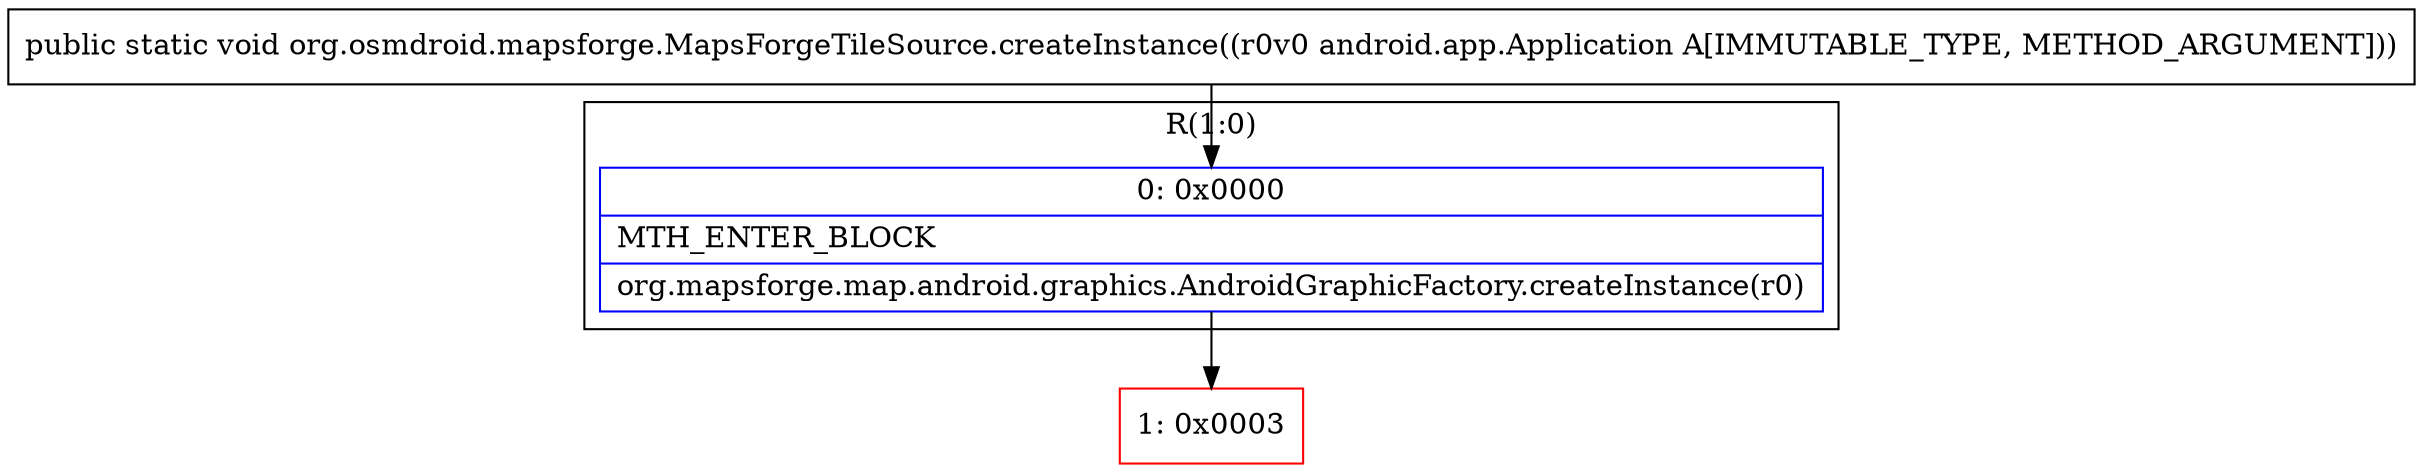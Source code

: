 digraph "CFG fororg.osmdroid.mapsforge.MapsForgeTileSource.createInstance(Landroid\/app\/Application;)V" {
subgraph cluster_Region_903167484 {
label = "R(1:0)";
node [shape=record,color=blue];
Node_0 [shape=record,label="{0\:\ 0x0000|MTH_ENTER_BLOCK\l|org.mapsforge.map.android.graphics.AndroidGraphicFactory.createInstance(r0)\l}"];
}
Node_1 [shape=record,color=red,label="{1\:\ 0x0003}"];
MethodNode[shape=record,label="{public static void org.osmdroid.mapsforge.MapsForgeTileSource.createInstance((r0v0 android.app.Application A[IMMUTABLE_TYPE, METHOD_ARGUMENT])) }"];
MethodNode -> Node_0;
Node_0 -> Node_1;
}

